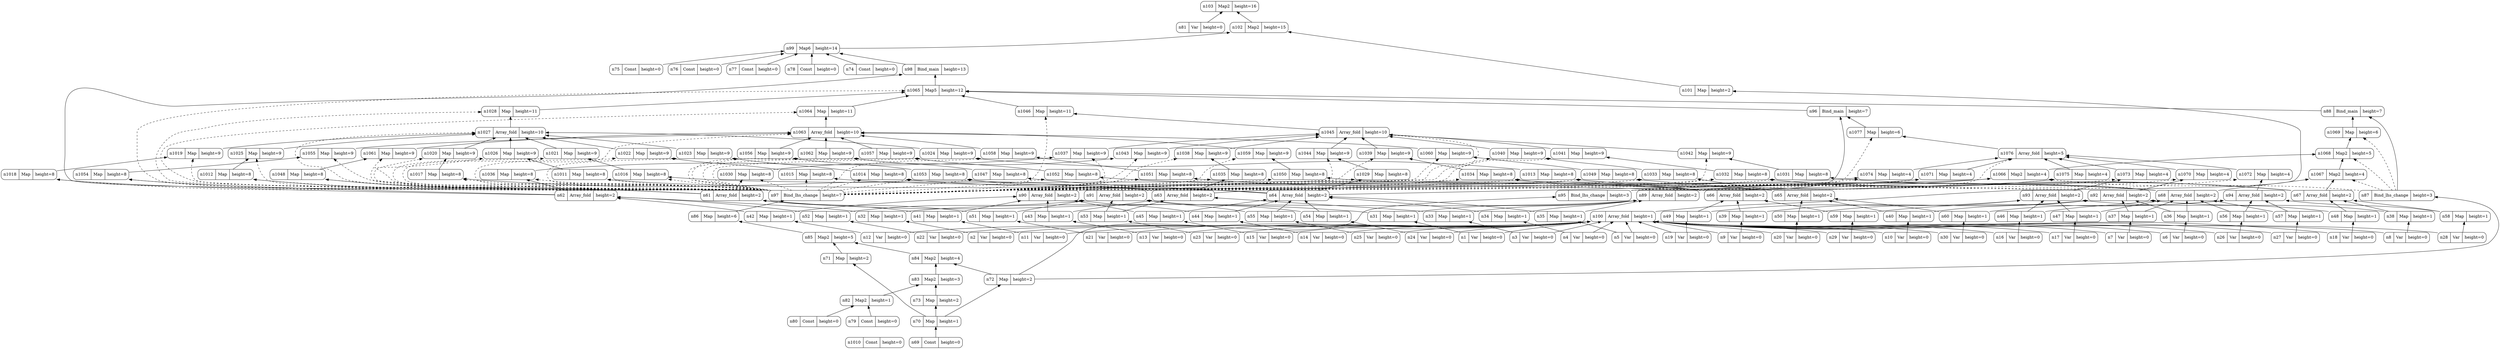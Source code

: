 digraph G {
  rankdir = BT
  n1010 [shape=Mrecord label="{{n1010|Const|height=0}}" ]
  n103 [shape=Mrecord label="{{n103|Map2|height=16}}" ]
  n81 -> n103
  n102 -> n103
  n81 [shape=Mrecord label="{{n81|Var|height=0}}" ]
  n102 [shape=Mrecord label="{{n102|Map2|height=15}}" ]
  n99 -> n102
  n101 -> n102
  n99 [shape=Mrecord label="{{n99|Map6|height=14}}" ]
  n74 -> n99
  n75 -> n99
  n76 -> n99
  n77 -> n99
  n78 -> n99
  n98 -> n99
  n74 [shape=Mrecord label="{{n74|Const|height=0}}" ]
  n75 [shape=Mrecord label="{{n75|Const|height=0}}" ]
  n76 [shape=Mrecord label="{{n76|Const|height=0}}" ]
  n77 [shape=Mrecord label="{{n77|Const|height=0}}" ]
  n78 [shape=Mrecord label="{{n78|Const|height=0}}" ]
  n98 [shape=Mrecord label="{{n98|Bind_main|height=13}}" ]
  n97 -> n98
  n1065 -> n98
  n97 [shape=Mrecord label="{{n97|Bind_lhs_change|height=7}}" ]
  n86 -> n97
  n86 [shape=Mrecord label="{{n86|Map|height=6}}" ]
  n85 -> n86
  n85 [shape=Mrecord label="{{n85|Map2|height=5}}" ]
  n71 -> n85
  n84 -> n85
  n71 [shape=Mrecord label="{{n71|Map|height=2}}" ]
  n70 -> n71
  n70 [shape=Mrecord label="{{n70|Map|height=1}}" ]
  n69 -> n70
  n69 [shape=Mrecord label="{{n69|Const|height=0}}" ]
  n84 [shape=Mrecord label="{{n84|Map2|height=4}}" ]
  n72 -> n84
  n83 -> n84
  n72 [shape=Mrecord label="{{n72|Map|height=2}}" ]
  n70 -> n72
  n83 [shape=Mrecord label="{{n83|Map2|height=3}}" ]
  n73 -> n83
  n82 -> n83
  n73 [shape=Mrecord label="{{n73|Map|height=2}}" ]
  n70 -> n73
  n82 [shape=Mrecord label="{{n82|Map2|height=1}}" ]
  n79 -> n82
  n80 -> n82
  n79 [shape=Mrecord label="{{n79|Const|height=0}}" ]
  n80 [shape=Mrecord label="{{n80|Const|height=0}}" ]
  n1065 [shape=Mrecord label="{{n1065|Map5|height=12}}" ]
  n1028 -> n1065
  n1046 -> n1065
  n96 -> n1065
  n88 -> n1065
  n1064 -> n1065
  n1028 [shape=Mrecord label="{{n1028|Map|height=11}}" ]
  n1027 -> n1028
  n1027 [shape=Mrecord label="{{n1027|Array_fold|height=10}}" ]
  n1026 -> n1027
  n1025 -> n1027
  n1024 -> n1027
  n1023 -> n1027
  n1022 -> n1027
  n1021 -> n1027
  n1020 -> n1027
  n1019 -> n1027
  n1026 [shape=Mrecord label="{{n1026|Map|height=9}}" ]
  n1011 -> n1026
  n1011 [shape=Mrecord label="{{n1011|Map|height=8}}" ]
  n64 -> n1011
  n64 [shape=Mrecord label="{{n64|Array_fold|height=2}}" ]
  n55 -> n64
  n45 -> n64
  n35 -> n64
  n54 -> n64
  n44 -> n64
  n34 -> n64
  n55 [shape=Mrecord label="{{n55|Map|height=1}}" ]
  n25 -> n55
  n25 [shape=Mrecord label="{{n25|Var|height=0}}" ]
  n45 [shape=Mrecord label="{{n45|Map|height=1}}" ]
  n15 -> n45
  n15 [shape=Mrecord label="{{n15|Var|height=0}}" ]
  n35 [shape=Mrecord label="{{n35|Map|height=1}}" ]
  n5 -> n35
  n5 [shape=Mrecord label="{{n5|Var|height=0}}" ]
  n54 [shape=Mrecord label="{{n54|Map|height=1}}" ]
  n24 -> n54
  n24 [shape=Mrecord label="{{n24|Var|height=0}}" ]
  n44 [shape=Mrecord label="{{n44|Map|height=1}}" ]
  n14 -> n44
  n14 [shape=Mrecord label="{{n14|Var|height=0}}" ]
  n34 [shape=Mrecord label="{{n34|Map|height=1}}" ]
  n4 -> n34
  n4 [shape=Mrecord label="{{n4|Var|height=0}}" ]
  n1025 [shape=Mrecord label="{{n1025|Map|height=9}}" ]
  n1012 -> n1025
  n1012 [shape=Mrecord label="{{n1012|Map|height=8}}" ]
  n61 -> n1012
  n61 [shape=Mrecord label="{{n61|Array_fold|height=2}}" ]
  n51 -> n61
  n41 -> n61
  n31 -> n61
  n51 [shape=Mrecord label="{{n51|Map|height=1}}" ]
  n21 -> n51
  n21 [shape=Mrecord label="{{n21|Var|height=0}}" ]
  n41 [shape=Mrecord label="{{n41|Map|height=1}}" ]
  n11 -> n41
  n11 [shape=Mrecord label="{{n11|Var|height=0}}" ]
  n31 [shape=Mrecord label="{{n31|Map|height=1}}" ]
  n1 -> n31
  n1 [shape=Mrecord label="{{n1|Var|height=0}}" ]
  n1024 [shape=Mrecord label="{{n1024|Map|height=9}}" ]
  n1013 -> n1024
  n1013 [shape=Mrecord label="{{n1013|Map|height=8}}" ]
  n67 -> n1013
  n67 [shape=Mrecord label="{{n67|Array_fold|height=2}}" ]
  n58 -> n67
  n48 -> n67
  n38 -> n67
  n58 [shape=Mrecord label="{{n58|Map|height=1}}" ]
  n28 -> n58
  n28 [shape=Mrecord label="{{n28|Var|height=0}}" ]
  n48 [shape=Mrecord label="{{n48|Map|height=1}}" ]
  n18 -> n48
  n18 [shape=Mrecord label="{{n18|Var|height=0}}" ]
  n38 [shape=Mrecord label="{{n38|Map|height=1}}" ]
  n8 -> n38
  n8 [shape=Mrecord label="{{n8|Var|height=0}}" ]
  n1023 [shape=Mrecord label="{{n1023|Map|height=9}}" ]
  n1014 -> n1023
  n1014 [shape=Mrecord label="{{n1014|Map|height=8}}" ]
  n68 -> n1014
  n68 [shape=Mrecord label="{{n68|Array_fold|height=2}}" ]
  n57 -> n68
  n47 -> n68
  n37 -> n68
  n56 -> n68
  n46 -> n68
  n36 -> n68
  n57 [shape=Mrecord label="{{n57|Map|height=1}}" ]
  n27 -> n57
  n27 [shape=Mrecord label="{{n27|Var|height=0}}" ]
  n47 [shape=Mrecord label="{{n47|Map|height=1}}" ]
  n17 -> n47
  n17 [shape=Mrecord label="{{n17|Var|height=0}}" ]
  n37 [shape=Mrecord label="{{n37|Map|height=1}}" ]
  n7 -> n37
  n7 [shape=Mrecord label="{{n7|Var|height=0}}" ]
  n56 [shape=Mrecord label="{{n56|Map|height=1}}" ]
  n26 -> n56
  n26 [shape=Mrecord label="{{n26|Var|height=0}}" ]
  n46 [shape=Mrecord label="{{n46|Map|height=1}}" ]
  n16 -> n46
  n16 [shape=Mrecord label="{{n16|Var|height=0}}" ]
  n36 [shape=Mrecord label="{{n36|Map|height=1}}" ]
  n6 -> n36
  n6 [shape=Mrecord label="{{n6|Var|height=0}}" ]
  n1022 [shape=Mrecord label="{{n1022|Map|height=9}}" ]
  n1015 -> n1022
  n1015 [shape=Mrecord label="{{n1015|Map|height=8}}" ]
  n65 -> n1015
  n65 [shape=Mrecord label="{{n65|Array_fold|height=2}}" ]
  n60 -> n65
  n50 -> n65
  n40 -> n65
  n60 [shape=Mrecord label="{{n60|Map|height=1}}" ]
  n30 -> n60
  n30 [shape=Mrecord label="{{n30|Var|height=0}}" ]
  n50 [shape=Mrecord label="{{n50|Map|height=1}}" ]
  n20 -> n50
  n20 [shape=Mrecord label="{{n20|Var|height=0}}" ]
  n40 [shape=Mrecord label="{{n40|Map|height=1}}" ]
  n10 -> n40
  n10 [shape=Mrecord label="{{n10|Var|height=0}}" ]
  n1021 [shape=Mrecord label="{{n1021|Map|height=9}}" ]
  n1016 -> n1021
  n1016 [shape=Mrecord label="{{n1016|Map|height=8}}" ]
  n66 -> n1016
  n66 [shape=Mrecord label="{{n66|Array_fold|height=2}}" ]
  n59 -> n66
  n49 -> n66
  n39 -> n66
  n59 [shape=Mrecord label="{{n59|Map|height=1}}" ]
  n29 -> n59
  n29 [shape=Mrecord label="{{n29|Var|height=0}}" ]
  n49 [shape=Mrecord label="{{n49|Map|height=1}}" ]
  n19 -> n49
  n19 [shape=Mrecord label="{{n19|Var|height=0}}" ]
  n39 [shape=Mrecord label="{{n39|Map|height=1}}" ]
  n9 -> n39
  n9 [shape=Mrecord label="{{n9|Var|height=0}}" ]
  n1020 [shape=Mrecord label="{{n1020|Map|height=9}}" ]
  n1017 -> n1020
  n1017 [shape=Mrecord label="{{n1017|Map|height=8}}" ]
  n63 -> n1017
  n63 [shape=Mrecord label="{{n63|Array_fold|height=2}}" ]
  n53 -> n63
  n43 -> n63
  n33 -> n63
  n53 [shape=Mrecord label="{{n53|Map|height=1}}" ]
  n23 -> n53
  n23 [shape=Mrecord label="{{n23|Var|height=0}}" ]
  n43 [shape=Mrecord label="{{n43|Map|height=1}}" ]
  n13 -> n43
  n13 [shape=Mrecord label="{{n13|Var|height=0}}" ]
  n33 [shape=Mrecord label="{{n33|Map|height=1}}" ]
  n3 -> n33
  n3 [shape=Mrecord label="{{n3|Var|height=0}}" ]
  n1019 [shape=Mrecord label="{{n1019|Map|height=9}}" ]
  n1018 -> n1019
  n1018 [shape=Mrecord label="{{n1018|Map|height=8}}" ]
  n62 -> n1018
  n62 [shape=Mrecord label="{{n62|Array_fold|height=2}}" ]
  n52 -> n62
  n42 -> n62
  n32 -> n62
  n52 [shape=Mrecord label="{{n52|Map|height=1}}" ]
  n22 -> n52
  n22 [shape=Mrecord label="{{n22|Var|height=0}}" ]
  n42 [shape=Mrecord label="{{n42|Map|height=1}}" ]
  n12 -> n42
  n12 [shape=Mrecord label="{{n12|Var|height=0}}" ]
  n32 [shape=Mrecord label="{{n32|Map|height=1}}" ]
  n2 -> n32
  n2 [shape=Mrecord label="{{n2|Var|height=0}}" ]
  n1046 [shape=Mrecord label="{{n1046|Map|height=11}}" ]
  n1045 -> n1046
  n1045 [shape=Mrecord label="{{n1045|Array_fold|height=10}}" ]
  n1044 -> n1045
  n1043 -> n1045
  n1042 -> n1045
  n1041 -> n1045
  n1040 -> n1045
  n1039 -> n1045
  n1038 -> n1045
  n1037 -> n1045
  n1044 [shape=Mrecord label="{{n1044|Map|height=9}}" ]
  n1029 -> n1044
  n1029 [shape=Mrecord label="{{n1029|Map|height=8}}" ]
  n64 -> n1029
  n1043 [shape=Mrecord label="{{n1043|Map|height=9}}" ]
  n1030 -> n1043
  n1030 [shape=Mrecord label="{{n1030|Map|height=8}}" ]
  n61 -> n1030
  n1042 [shape=Mrecord label="{{n1042|Map|height=9}}" ]
  n1031 -> n1042
  n1031 [shape=Mrecord label="{{n1031|Map|height=8}}" ]
  n67 -> n1031
  n1041 [shape=Mrecord label="{{n1041|Map|height=9}}" ]
  n1032 -> n1041
  n1032 [shape=Mrecord label="{{n1032|Map|height=8}}" ]
  n68 -> n1032
  n1040 [shape=Mrecord label="{{n1040|Map|height=9}}" ]
  n1033 -> n1040
  n1033 [shape=Mrecord label="{{n1033|Map|height=8}}" ]
  n65 -> n1033
  n1039 [shape=Mrecord label="{{n1039|Map|height=9}}" ]
  n1034 -> n1039
  n1034 [shape=Mrecord label="{{n1034|Map|height=8}}" ]
  n66 -> n1034
  n1038 [shape=Mrecord label="{{n1038|Map|height=9}}" ]
  n1035 -> n1038
  n1035 [shape=Mrecord label="{{n1035|Map|height=8}}" ]
  n63 -> n1035
  n1037 [shape=Mrecord label="{{n1037|Map|height=9}}" ]
  n1036 -> n1037
  n1036 [shape=Mrecord label="{{n1036|Map|height=8}}" ]
  n62 -> n1036
  n96 [shape=Mrecord label="{{n96|Bind_main|height=7}}" ]
  n95 -> n96
  n1077 -> n96
  n95 [shape=Mrecord label="{{n95|Bind_lhs_change|height=3}}" ]
  n72 -> n95
  n1077 [shape=Mrecord label="{{n1077|Map|height=6}}" ]
  n1076 -> n1077
  n1076 [shape=Mrecord label="{{n1076|Array_fold|height=5}}" ]
  n1075 -> n1076
  n1074 -> n1076
  n1073 -> n1076
  n1072 -> n1076
  n1071 -> n1076
  n1070 -> n1076
  n1075 [shape=Mrecord label="{{n1075|Map|height=4}}" ]
  n89 -> n1075
  n89 [shape=Mrecord label="{{n89|Array_fold|height=2}}" ]
  n35 -> n89
  n34 -> n89
  n33 -> n89
  n32 -> n89
  n31 -> n89
  n1074 [shape=Mrecord label="{{n1074|Map|height=4}}" ]
  n90 -> n1074
  n90 [shape=Mrecord label="{{n90|Array_fold|height=2}}" ]
  n45 -> n90
  n44 -> n90
  n43 -> n90
  n42 -> n90
  n41 -> n90
  n1073 [shape=Mrecord label="{{n1073|Map|height=4}}" ]
  n93 -> n1073
  n93 [shape=Mrecord label="{{n93|Array_fold|height=2}}" ]
  n50 -> n93
  n49 -> n93
  n48 -> n93
  n47 -> n93
  n46 -> n93
  n1072 [shape=Mrecord label="{{n1072|Map|height=4}}" ]
  n94 -> n1072
  n94 [shape=Mrecord label="{{n94|Array_fold|height=2}}" ]
  n60 -> n94
  n59 -> n94
  n58 -> n94
  n57 -> n94
  n56 -> n94
  n1071 [shape=Mrecord label="{{n1071|Map|height=4}}" ]
  n91 -> n1071
  n91 [shape=Mrecord label="{{n91|Array_fold|height=2}}" ]
  n55 -> n91
  n54 -> n91
  n53 -> n91
  n52 -> n91
  n51 -> n91
  n1070 [shape=Mrecord label="{{n1070|Map|height=4}}" ]
  n92 -> n1070
  n92 [shape=Mrecord label="{{n92|Array_fold|height=2}}" ]
  n40 -> n92
  n39 -> n92
  n38 -> n92
  n37 -> n92
  n36 -> n92
  n88 [shape=Mrecord label="{{n88|Bind_main|height=7}}" ]
  n87 -> n88
  n1069 -> n88
  n87 [shape=Mrecord label="{{n87|Bind_lhs_change|height=3}}" ]
  n72 -> n87
  n1069 [shape=Mrecord label="{{n1069|Map|height=6}}" ]
  n1068 -> n1069
  n1068 [shape=Mrecord label="{{n1068|Map2|height=5}}" ]
  n1066 -> n1068
  n1067 -> n1068
  n1066 [shape=Mrecord label="{{n1066|Map2|height=4}}" ]
  n63 -> n1066
  n64 -> n1066
  n1067 [shape=Mrecord label="{{n1067|Map2|height=4}}" ]
  n67 -> n1067
  n68 -> n1067
  n1064 [shape=Mrecord label="{{n1064|Map|height=11}}" ]
  n1063 -> n1064
  n1063 [shape=Mrecord label="{{n1063|Array_fold|height=10}}" ]
  n1062 -> n1063
  n1061 -> n1063
  n1060 -> n1063
  n1059 -> n1063
  n1058 -> n1063
  n1057 -> n1063
  n1056 -> n1063
  n1055 -> n1063
  n1062 [shape=Mrecord label="{{n1062|Map|height=9}}" ]
  n1047 -> n1062
  n1047 [shape=Mrecord label="{{n1047|Map|height=8}}" ]
  n64 -> n1047
  n1061 [shape=Mrecord label="{{n1061|Map|height=9}}" ]
  n1048 -> n1061
  n1048 [shape=Mrecord label="{{n1048|Map|height=8}}" ]
  n61 -> n1048
  n1060 [shape=Mrecord label="{{n1060|Map|height=9}}" ]
  n1049 -> n1060
  n1049 [shape=Mrecord label="{{n1049|Map|height=8}}" ]
  n67 -> n1049
  n1059 [shape=Mrecord label="{{n1059|Map|height=9}}" ]
  n1050 -> n1059
  n1050 [shape=Mrecord label="{{n1050|Map|height=8}}" ]
  n68 -> n1050
  n1058 [shape=Mrecord label="{{n1058|Map|height=9}}" ]
  n1051 -> n1058
  n1051 [shape=Mrecord label="{{n1051|Map|height=8}}" ]
  n65 -> n1051
  n1057 [shape=Mrecord label="{{n1057|Map|height=9}}" ]
  n1052 -> n1057
  n1052 [shape=Mrecord label="{{n1052|Map|height=8}}" ]
  n66 -> n1052
  n1056 [shape=Mrecord label="{{n1056|Map|height=9}}" ]
  n1053 -> n1056
  n1053 [shape=Mrecord label="{{n1053|Map|height=8}}" ]
  n63 -> n1053
  n1055 [shape=Mrecord label="{{n1055|Map|height=9}}" ]
  n1054 -> n1055
  n1054 [shape=Mrecord label="{{n1054|Map|height=8}}" ]
  n62 -> n1054
  n101 [shape=Mrecord label="{{n101|Map|height=2}}" ]
  n100 -> n101
  n100 [shape=Mrecord label="{{n100|Array_fold|height=1}}" ]
  n30 -> n100
  n29 -> n100
  n28 -> n100
  n27 -> n100
  n26 -> n100
  n25 -> n100
  n24 -> n100
  n23 -> n100
  n22 -> n100
  n21 -> n100
  n20 -> n100
  n19 -> n100
  n18 -> n100
  n17 -> n100
  n16 -> n100
  n15 -> n100
  n14 -> n100
  n13 -> n100
  n12 -> n100
  n11 -> n100
  n10 -> n100
  n9 -> n100
  n8 -> n100
  n7 -> n100
  n6 -> n100
  n5 -> n100
  n4 -> n100
  n3 -> n100
  n2 -> n100
  n1 -> n100
  n87 -> n1066 [style=dashed]
  n87 -> n1067 [style=dashed]
  n87 -> n1068 [style=dashed]
  n87 -> n1069 [style=dashed]
  n95 -> n1070 [style=dashed]
  n95 -> n1071 [style=dashed]
  n95 -> n1072 [style=dashed]
  n95 -> n1073 [style=dashed]
  n95 -> n1074 [style=dashed]
  n95 -> n1075 [style=dashed]
  n95 -> n1076 [style=dashed]
  n95 -> n1077 [style=dashed]
  n97 -> n1011 [style=dashed]
  n97 -> n1012 [style=dashed]
  n97 -> n1013 [style=dashed]
  n97 -> n1014 [style=dashed]
  n97 -> n1015 [style=dashed]
  n97 -> n1016 [style=dashed]
  n97 -> n1017 [style=dashed]
  n97 -> n1018 [style=dashed]
  n97 -> n1019 [style=dashed]
  n97 -> n1020 [style=dashed]
  n97 -> n1021 [style=dashed]
  n97 -> n1022 [style=dashed]
  n97 -> n1023 [style=dashed]
  n97 -> n1024 [style=dashed]
  n97 -> n1025 [style=dashed]
  n97 -> n1026 [style=dashed]
  n97 -> n1027 [style=dashed]
  n97 -> n1028 [style=dashed]
  n97 -> n1029 [style=dashed]
  n97 -> n1030 [style=dashed]
  n97 -> n1031 [style=dashed]
  n97 -> n1032 [style=dashed]
  n97 -> n1033 [style=dashed]
  n97 -> n1034 [style=dashed]
  n97 -> n1035 [style=dashed]
  n97 -> n1036 [style=dashed]
  n97 -> n1037 [style=dashed]
  n97 -> n1038 [style=dashed]
  n97 -> n1039 [style=dashed]
  n97 -> n1040 [style=dashed]
  n97 -> n1041 [style=dashed]
  n97 -> n1042 [style=dashed]
  n97 -> n1043 [style=dashed]
  n97 -> n1044 [style=dashed]
  n97 -> n1045 [style=dashed]
  n97 -> n1046 [style=dashed]
  n97 -> n1047 [style=dashed]
  n97 -> n1048 [style=dashed]
  n97 -> n1049 [style=dashed]
  n97 -> n1050 [style=dashed]
  n97 -> n1051 [style=dashed]
  n97 -> n1052 [style=dashed]
  n97 -> n1053 [style=dashed]
  n97 -> n1054 [style=dashed]
  n97 -> n1055 [style=dashed]
  n97 -> n1056 [style=dashed]
  n97 -> n1057 [style=dashed]
  n97 -> n1058 [style=dashed]
  n97 -> n1059 [style=dashed]
  n97 -> n1060 [style=dashed]
  n97 -> n1061 [style=dashed]
  n97 -> n1062 [style=dashed]
  n97 -> n1063 [style=dashed]
  n97 -> n1064 [style=dashed]
  n97 -> n1065 [style=dashed]
}
